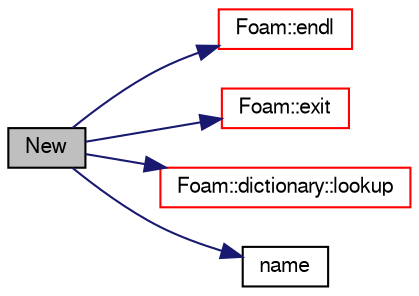 digraph "New"
{
  bgcolor="transparent";
  edge [fontname="FreeSans",fontsize="10",labelfontname="FreeSans",labelfontsize="10"];
  node [fontname="FreeSans",fontsize="10",shape=record];
  rankdir="LR";
  Node313 [label="New",height=0.2,width=0.4,color="black", fillcolor="grey75", style="filled", fontcolor="black"];
  Node313 -> Node314 [color="midnightblue",fontsize="10",style="solid",fontname="FreeSans"];
  Node314 [label="Foam::endl",height=0.2,width=0.4,color="red",URL="$a21124.html#a2db8fe02a0d3909e9351bb4275b23ce4",tooltip="Add newline and flush stream. "];
  Node313 -> Node316 [color="midnightblue",fontsize="10",style="solid",fontname="FreeSans"];
  Node316 [label="Foam::exit",height=0.2,width=0.4,color="red",URL="$a21124.html#a06ca7250d8e89caf05243ec094843642"];
  Node313 -> Node361 [color="midnightblue",fontsize="10",style="solid",fontname="FreeSans"];
  Node361 [label="Foam::dictionary::lookup",height=0.2,width=0.4,color="red",URL="$a26014.html#a6a0727fa523e48977e27348663def509",tooltip="Find and return an entry data stream. "];
  Node313 -> Node614 [color="midnightblue",fontsize="10",style="solid",fontname="FreeSans"];
  Node614 [label="name",height=0.2,width=0.4,color="black",URL="$a26114.html#ade4113569ef0db70665fded275a5e38e",tooltip="Name. "];
}
